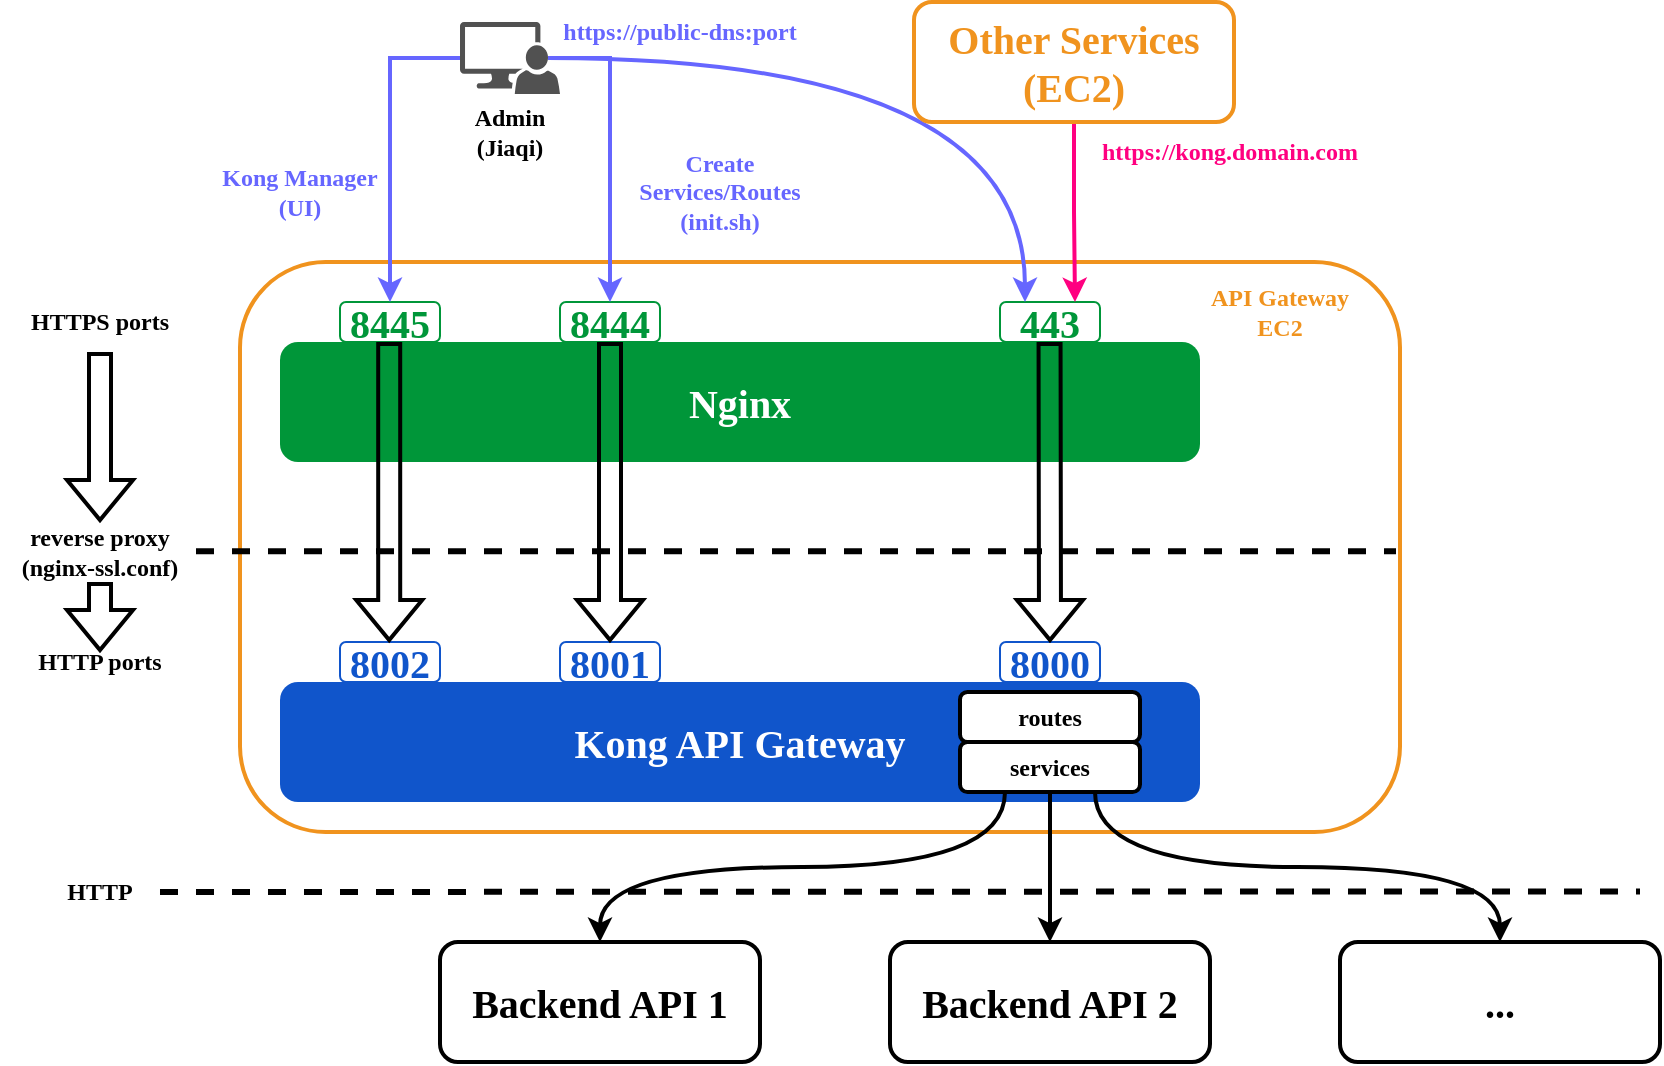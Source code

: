 <mxfile version="23.1.6" type="device">
  <diagram name="Page-1" id="Ik2K_FUDEfMaVxBem8PU">
    <mxGraphModel dx="967" dy="1712" grid="1" gridSize="10" guides="1" tooltips="1" connect="1" arrows="1" fold="1" page="1" pageScale="1" pageWidth="850" pageHeight="1100" math="0" shadow="0">
      <root>
        <mxCell id="0" />
        <mxCell id="1" parent="0" />
        <mxCell id="y-aT8dNIFvW8r2gxQ_6I-3" value="" style="rounded=1;whiteSpace=wrap;html=1;fillColor=none;strokeColor=#F0931E;strokeWidth=2;fontFamily=Ubuntu;fontStyle=1" parent="1" vertex="1">
          <mxGeometry x="190" y="70" width="580" height="285" as="geometry" />
        </mxCell>
        <mxCell id="n3ASHBQ9p4jRpmJzlmFW-1" value="&lt;font style=&quot;font-size: 20px;&quot; color=&quot;#ffffff&quot;&gt;&lt;span&gt;Kong API Gateway&lt;br&gt;&lt;/span&gt;&lt;/font&gt;" style="rounded=1;whiteSpace=wrap;html=1;fillColor=#1055CB;strokeWidth=5;strokeColor=none;fontFamily=Ubuntu;fontStyle=1" parent="1" vertex="1">
          <mxGeometry x="210" y="280" width="460" height="60" as="geometry" />
        </mxCell>
        <mxCell id="n3ASHBQ9p4jRpmJzlmFW-2" value="&lt;font style=&quot;font-size: 20px;&quot; color=&quot;#ffffff&quot;&gt;&lt;span&gt;Nginx&lt;/span&gt;&lt;/font&gt;" style="rounded=1;whiteSpace=wrap;html=1;fillColor=#009639;strokeColor=none;strokeWidth=5;fontFamily=Ubuntu;fontStyle=1" parent="1" vertex="1">
          <mxGeometry x="210" y="110" width="460" height="60" as="geometry" />
        </mxCell>
        <mxCell id="n3ASHBQ9p4jRpmJzlmFW-5" value="&lt;font color=&quot;#009639&quot; size=&quot;1&quot;&gt;&lt;span style=&quot;font-size: 20px;&quot;&gt;8444&lt;/span&gt;&lt;/font&gt;" style="rounded=1;whiteSpace=wrap;html=1;strokeColor=#009639;strokeWidth=1;fontFamily=Ubuntu;fontStyle=1" parent="1" vertex="1">
          <mxGeometry x="350" y="90" width="50" height="20" as="geometry" />
        </mxCell>
        <mxCell id="n3ASHBQ9p4jRpmJzlmFW-8" value="&lt;font color=&quot;#1055cb&quot; size=&quot;1&quot;&gt;&lt;span style=&quot;font-size: 20px;&quot;&gt;8001&lt;/span&gt;&lt;/font&gt;" style="rounded=1;whiteSpace=wrap;html=1;strokeWidth=1;strokeColor=#1055CB;fontFamily=Ubuntu;fontStyle=1" parent="1" vertex="1">
          <mxGeometry x="350" y="260" width="50" height="20" as="geometry" />
        </mxCell>
        <mxCell id="n3ASHBQ9p4jRpmJzlmFW-9" value="" style="shape=flexArrow;endArrow=classic;html=1;rounded=0;entryX=0.5;entryY=0;entryDx=0;entryDy=0;strokeWidth=2;fontFamily=Ubuntu;fontStyle=1" parent="1" target="n3ASHBQ9p4jRpmJzlmFW-8" edge="1">
          <mxGeometry width="50" height="50" relative="1" as="geometry">
            <mxPoint x="375" y="110" as="sourcePoint" />
            <mxPoint x="420" y="160" as="targetPoint" />
          </mxGeometry>
        </mxCell>
        <mxCell id="n3ASHBQ9p4jRpmJzlmFW-11" value="&lt;font color=&quot;#009639&quot; size=&quot;1&quot;&gt;&lt;span style=&quot;font-size: 20px;&quot;&gt;8445&lt;/span&gt;&lt;/font&gt;" style="rounded=1;whiteSpace=wrap;html=1;strokeColor=#009639;strokeWidth=1;fontFamily=Ubuntu;fontStyle=1" parent="1" vertex="1">
          <mxGeometry x="240" y="90" width="50" height="20" as="geometry" />
        </mxCell>
        <mxCell id="n3ASHBQ9p4jRpmJzlmFW-12" value="&lt;font color=&quot;#009639&quot; size=&quot;1&quot;&gt;&lt;span style=&quot;font-size: 20px;&quot;&gt;443&lt;/span&gt;&lt;/font&gt;" style="rounded=1;whiteSpace=wrap;html=1;strokeColor=#009639;strokeWidth=1;fontFamily=Ubuntu;fontStyle=1" parent="1" vertex="1">
          <mxGeometry x="570" y="90" width="50" height="20" as="geometry" />
        </mxCell>
        <mxCell id="n3ASHBQ9p4jRpmJzlmFW-13" value="&lt;font color=&quot;#1055cb&quot; size=&quot;1&quot;&gt;&lt;span style=&quot;font-size: 20px;&quot;&gt;8000&lt;/span&gt;&lt;/font&gt;" style="rounded=1;whiteSpace=wrap;html=1;strokeColor=#1055CB;fontFamily=Ubuntu;fontStyle=1" parent="1" vertex="1">
          <mxGeometry x="570" y="260" width="50" height="20" as="geometry" />
        </mxCell>
        <mxCell id="n3ASHBQ9p4jRpmJzlmFW-14" value="" style="shape=flexArrow;endArrow=classic;html=1;rounded=0;entryX=0.5;entryY=0;entryDx=0;entryDy=0;strokeWidth=2;fontFamily=Ubuntu;fontStyle=1" parent="1" target="n3ASHBQ9p4jRpmJzlmFW-13" edge="1">
          <mxGeometry width="50" height="50" relative="1" as="geometry">
            <mxPoint x="594.78" y="110" as="sourcePoint" />
            <mxPoint x="594.78" y="256" as="targetPoint" />
          </mxGeometry>
        </mxCell>
        <mxCell id="n3ASHBQ9p4jRpmJzlmFW-16" value="" style="endArrow=none;dashed=1;html=1;strokeWidth=3;rounded=0;fontFamily=Ubuntu;fontStyle=1" parent="1" edge="1">
          <mxGeometry width="50" height="50" relative="1" as="geometry">
            <mxPoint x="168" y="214.66" as="sourcePoint" />
            <mxPoint x="768" y="214.66" as="targetPoint" />
          </mxGeometry>
        </mxCell>
        <mxCell id="n3ASHBQ9p4jRpmJzlmFW-20" value="&lt;font&gt;&lt;span&gt;HTTPS ports&lt;/span&gt;&lt;/font&gt;" style="text;html=1;strokeColor=none;fillColor=none;align=center;verticalAlign=middle;whiteSpace=wrap;rounded=0;fontFamily=Ubuntu;fontStyle=1" parent="1" vertex="1">
          <mxGeometry x="70" y="85" width="100" height="30" as="geometry" />
        </mxCell>
        <mxCell id="n3ASHBQ9p4jRpmJzlmFW-21" value="&lt;font&gt;&lt;span&gt;HTTP ports&lt;/span&gt;&lt;/font&gt;" style="text;html=1;strokeColor=none;fillColor=none;align=center;verticalAlign=middle;whiteSpace=wrap;rounded=0;fontFamily=Ubuntu;fontStyle=1" parent="1" vertex="1">
          <mxGeometry x="70" y="255" width="100" height="30" as="geometry" />
        </mxCell>
        <mxCell id="n3ASHBQ9p4jRpmJzlmFW-22" value="" style="shape=flexArrow;endArrow=classic;html=1;rounded=0;entryX=0.5;entryY=0;entryDx=0;entryDy=0;strokeWidth=2;fontFamily=Ubuntu;fontStyle=1" parent="1" source="n3ASHBQ9p4jRpmJzlmFW-19" edge="1">
          <mxGeometry width="50" height="50" relative="1" as="geometry">
            <mxPoint x="120" y="115" as="sourcePoint" />
            <mxPoint x="120" y="265" as="targetPoint" />
          </mxGeometry>
        </mxCell>
        <mxCell id="n3ASHBQ9p4jRpmJzlmFW-23" value="" style="shape=flexArrow;endArrow=classic;html=1;rounded=0;entryX=0.5;entryY=0;entryDx=0;entryDy=0;strokeWidth=2;fontFamily=Ubuntu;fontStyle=1" parent="1" target="n3ASHBQ9p4jRpmJzlmFW-19" edge="1">
          <mxGeometry width="50" height="50" relative="1" as="geometry">
            <mxPoint x="120" y="115" as="sourcePoint" />
            <mxPoint x="120" y="265" as="targetPoint" />
          </mxGeometry>
        </mxCell>
        <mxCell id="n3ASHBQ9p4jRpmJzlmFW-19" value="&lt;font style=&quot;font-size: 12px;&quot;&gt;&lt;span&gt;reverse proxy&lt;br&gt;(nginx-ssl.conf)&lt;/span&gt;&lt;/font&gt;" style="text;html=1;strokeColor=none;fillColor=none;align=center;verticalAlign=middle;whiteSpace=wrap;rounded=0;fontFamily=Ubuntu;fontStyle=1" parent="1" vertex="1">
          <mxGeometry x="70" y="200" width="100" height="30" as="geometry" />
        </mxCell>
        <mxCell id="n3ASHBQ9p4jRpmJzlmFW-25" value="&lt;font color=&quot;#1055cb&quot; size=&quot;1&quot;&gt;&lt;span style=&quot;font-size: 20px;&quot;&gt;8002&lt;/span&gt;&lt;/font&gt;" style="rounded=1;whiteSpace=wrap;html=1;strokeColor=#1055CB;strokeWidth=1;fontFamily=Ubuntu;fontStyle=1" parent="1" vertex="1">
          <mxGeometry x="240" y="260" width="50" height="20" as="geometry" />
        </mxCell>
        <mxCell id="n3ASHBQ9p4jRpmJzlmFW-33" style="edgeStyle=orthogonalEdgeStyle;rounded=0;orthogonalLoop=1;jettySize=auto;html=1;strokeWidth=2;strokeColor=#6666FF;fontFamily=Ubuntu;fontStyle=1" parent="1" source="n3ASHBQ9p4jRpmJzlmFW-26" target="n3ASHBQ9p4jRpmJzlmFW-11" edge="1">
          <mxGeometry relative="1" as="geometry" />
        </mxCell>
        <mxCell id="n3ASHBQ9p4jRpmJzlmFW-34" style="edgeStyle=orthogonalEdgeStyle;rounded=0;orthogonalLoop=1;jettySize=auto;html=1;exitX=0.88;exitY=0.5;exitDx=0;exitDy=0;exitPerimeter=0;entryX=0.5;entryY=0;entryDx=0;entryDy=0;strokeWidth=2;strokeColor=#6666FF;fontFamily=Ubuntu;fontStyle=1" parent="1" source="n3ASHBQ9p4jRpmJzlmFW-26" target="n3ASHBQ9p4jRpmJzlmFW-5" edge="1">
          <mxGeometry relative="1" as="geometry">
            <Array as="points">
              <mxPoint x="375" y="-32" />
            </Array>
          </mxGeometry>
        </mxCell>
        <mxCell id="DlEQ8cs7nJmiTjEANZ0X-2" style="edgeStyle=orthogonalEdgeStyle;rounded=0;orthogonalLoop=1;jettySize=auto;html=1;exitX=0.88;exitY=0.5;exitDx=0;exitDy=0;exitPerimeter=0;entryX=0.25;entryY=0;entryDx=0;entryDy=0;curved=1;strokeWidth=2;strokeColor=#6666FF;fontFamily=Ubuntu;fontStyle=1" parent="1" source="n3ASHBQ9p4jRpmJzlmFW-26" target="n3ASHBQ9p4jRpmJzlmFW-12" edge="1">
          <mxGeometry relative="1" as="geometry" />
        </mxCell>
        <mxCell id="n3ASHBQ9p4jRpmJzlmFW-26" value="" style="sketch=0;pointerEvents=1;shadow=0;dashed=0;html=1;strokeColor=none;labelPosition=center;verticalLabelPosition=bottom;verticalAlign=top;align=center;fillColor=#515151;shape=mxgraph.mscae.system_center.admin_console;fontFamily=Ubuntu;fontStyle=1" parent="1" vertex="1">
          <mxGeometry x="300" y="-50" width="50" height="36" as="geometry" />
        </mxCell>
        <mxCell id="n3ASHBQ9p4jRpmJzlmFW-27" value="&lt;font&gt;&lt;span&gt;Admin&lt;br&gt;(Jiaqi)&lt;br&gt;&lt;/span&gt;&lt;/font&gt;" style="text;html=1;strokeColor=none;fillColor=none;align=center;verticalAlign=middle;whiteSpace=wrap;rounded=0;fontFamily=Ubuntu;fontStyle=1" parent="1" vertex="1">
          <mxGeometry x="275" y="-10" width="100" height="30" as="geometry" />
        </mxCell>
        <mxCell id="n3ASHBQ9p4jRpmJzlmFW-35" value="&lt;font&gt;&lt;span&gt;Kong Manager&lt;br&gt;(UI)&lt;br&gt;&lt;/span&gt;&lt;/font&gt;" style="text;html=1;strokeColor=none;fillColor=none;align=center;verticalAlign=middle;whiteSpace=wrap;rounded=0;fontColor=#6666FF;fontFamily=Ubuntu;fontStyle=1" parent="1" vertex="1">
          <mxGeometry x="170" y="20" width="100" height="30" as="geometry" />
        </mxCell>
        <mxCell id="n3ASHBQ9p4jRpmJzlmFW-36" value="&lt;font&gt;&lt;span&gt;Create Services/Routes&lt;br&gt;(init.sh)&lt;br&gt;&lt;/span&gt;&lt;/font&gt;" style="text;html=1;strokeColor=none;fillColor=none;align=center;verticalAlign=middle;whiteSpace=wrap;rounded=0;fontColor=#6666FF;fontFamily=Ubuntu;fontStyle=1" parent="1" vertex="1">
          <mxGeometry x="380" y="20" width="100" height="30" as="geometry" />
        </mxCell>
        <mxCell id="DlEQ8cs7nJmiTjEANZ0X-3" style="edgeStyle=orthogonalEdgeStyle;rounded=0;orthogonalLoop=1;jettySize=auto;html=1;exitX=0.5;exitY=1;exitDx=0;exitDy=0;entryX=0.75;entryY=0;entryDx=0;entryDy=0;strokeWidth=2;strokeColor=#FF0080;fontFamily=Ubuntu;fontStyle=1" parent="1" source="n3ASHBQ9p4jRpmJzlmFW-37" target="n3ASHBQ9p4jRpmJzlmFW-12" edge="1">
          <mxGeometry relative="1" as="geometry" />
        </mxCell>
        <mxCell id="n3ASHBQ9p4jRpmJzlmFW-37" value="&lt;font color=&quot;#f0931e&quot; style=&quot;font-size: 20px;&quot;&gt;&lt;span&gt;Other Services&lt;br&gt;(EC2)&lt;br&gt;&lt;/span&gt;&lt;/font&gt;" style="rounded=1;whiteSpace=wrap;html=1;strokeWidth=2;strokeColor=#F0931E;fontFamily=Ubuntu;fontStyle=1" parent="1" vertex="1">
          <mxGeometry x="527" y="-60" width="160" height="60" as="geometry" />
        </mxCell>
        <mxCell id="n3ASHBQ9p4jRpmJzlmFW-41" value="&lt;font&gt;&lt;span style=&quot;font-size: 20px;&quot;&gt;&lt;span&gt;Backend API 2&lt;/span&gt;&lt;/span&gt;&lt;/font&gt;" style="rounded=1;whiteSpace=wrap;html=1;strokeWidth=2;fontFamily=Ubuntu;fontStyle=1" parent="1" vertex="1">
          <mxGeometry x="515" y="410" width="160" height="60" as="geometry" />
        </mxCell>
        <mxCell id="n3ASHBQ9p4jRpmJzlmFW-42" value="&lt;font&gt;&lt;span style=&quot;font-size: 20px;&quot;&gt;&lt;span&gt;...&lt;/span&gt;&lt;/span&gt;&lt;/font&gt;" style="rounded=1;whiteSpace=wrap;html=1;strokeWidth=2;fontFamily=Ubuntu;fontStyle=1" parent="1" vertex="1">
          <mxGeometry x="740" y="410" width="160" height="60" as="geometry" />
        </mxCell>
        <mxCell id="n3ASHBQ9p4jRpmJzlmFW-43" value="&lt;font&gt;&lt;span style=&quot;font-size: 20px;&quot;&gt;&lt;span&gt;Backend API 1&lt;/span&gt;&lt;/span&gt;&lt;/font&gt;" style="rounded=1;whiteSpace=wrap;html=1;strokeWidth=2;fontFamily=Ubuntu;fontStyle=1" parent="1" vertex="1">
          <mxGeometry x="290" y="410" width="160" height="60" as="geometry" />
        </mxCell>
        <mxCell id="n3ASHBQ9p4jRpmJzlmFW-45" value="&lt;font&gt;&lt;span&gt;routes&lt;/span&gt;&lt;/font&gt;" style="rounded=1;whiteSpace=wrap;html=1;strokeWidth=2;fontFamily=Ubuntu;fontStyle=1" parent="1" vertex="1">
          <mxGeometry x="550" y="285" width="90" height="25" as="geometry" />
        </mxCell>
        <mxCell id="n3ASHBQ9p4jRpmJzlmFW-49" style="edgeStyle=orthogonalEdgeStyle;rounded=0;orthogonalLoop=1;jettySize=auto;html=1;exitX=0.75;exitY=1;exitDx=0;exitDy=0;entryX=0.5;entryY=0;entryDx=0;entryDy=0;strokeWidth=2;curved=1;fontFamily=Ubuntu;fontStyle=1" parent="1" source="n3ASHBQ9p4jRpmJzlmFW-46" target="n3ASHBQ9p4jRpmJzlmFW-42" edge="1">
          <mxGeometry relative="1" as="geometry" />
        </mxCell>
        <mxCell id="n3ASHBQ9p4jRpmJzlmFW-50" style="edgeStyle=orthogonalEdgeStyle;rounded=0;orthogonalLoop=1;jettySize=auto;html=1;exitX=0.5;exitY=1;exitDx=0;exitDy=0;strokeWidth=2;fontFamily=Ubuntu;fontStyle=1" parent="1" source="n3ASHBQ9p4jRpmJzlmFW-46" target="n3ASHBQ9p4jRpmJzlmFW-41" edge="1">
          <mxGeometry relative="1" as="geometry" />
        </mxCell>
        <mxCell id="n3ASHBQ9p4jRpmJzlmFW-51" style="edgeStyle=orthogonalEdgeStyle;rounded=0;orthogonalLoop=1;jettySize=auto;html=1;exitX=0.25;exitY=1;exitDx=0;exitDy=0;strokeWidth=2;curved=1;fontFamily=Ubuntu;fontStyle=1" parent="1" source="n3ASHBQ9p4jRpmJzlmFW-46" target="n3ASHBQ9p4jRpmJzlmFW-43" edge="1">
          <mxGeometry relative="1" as="geometry" />
        </mxCell>
        <mxCell id="n3ASHBQ9p4jRpmJzlmFW-46" value="&lt;font&gt;&lt;span&gt;services&lt;/span&gt;&lt;/font&gt;" style="rounded=1;whiteSpace=wrap;html=1;strokeWidth=2;fontFamily=Ubuntu;fontStyle=1" parent="1" vertex="1">
          <mxGeometry x="550" y="310" width="90" height="25" as="geometry" />
        </mxCell>
        <mxCell id="n3ASHBQ9p4jRpmJzlmFW-52" value="" style="shape=flexArrow;endArrow=classic;html=1;rounded=0;entryX=0.5;entryY=0;entryDx=0;entryDy=0;strokeWidth=2;fontFamily=Ubuntu;fontStyle=1" parent="1" edge="1">
          <mxGeometry width="50" height="50" relative="1" as="geometry">
            <mxPoint x="264.6" y="110" as="sourcePoint" />
            <mxPoint x="264.6" y="260" as="targetPoint" />
          </mxGeometry>
        </mxCell>
        <mxCell id="y-aT8dNIFvW8r2gxQ_6I-4" value="&lt;font color=&quot;#f0931e&quot;&gt;&lt;span&gt;API Gateway&lt;br&gt;EC2&lt;/span&gt;&lt;/font&gt;" style="text;html=1;strokeColor=none;fillColor=none;align=center;verticalAlign=middle;whiteSpace=wrap;rounded=0;fontFamily=Ubuntu;fontStyle=1" parent="1" vertex="1">
          <mxGeometry x="660" y="80" width="100" height="30" as="geometry" />
        </mxCell>
        <mxCell id="y-aT8dNIFvW8r2gxQ_6I-5" value="&lt;font&gt;&lt;span&gt;HTTP&lt;/span&gt;&lt;/font&gt;" style="text;html=1;strokeColor=none;fillColor=none;align=center;verticalAlign=middle;whiteSpace=wrap;rounded=0;fontFamily=Ubuntu;fontStyle=1" parent="1" vertex="1">
          <mxGeometry x="95" y="370" width="50" height="30" as="geometry" />
        </mxCell>
        <mxCell id="y-aT8dNIFvW8r2gxQ_6I-6" value="" style="endArrow=none;dashed=1;html=1;strokeWidth=3;rounded=0;fontFamily=Ubuntu;fontStyle=1" parent="1" edge="1">
          <mxGeometry width="50" height="50" relative="1" as="geometry">
            <mxPoint x="150" y="385" as="sourcePoint" />
            <mxPoint x="890" y="384.7" as="targetPoint" />
          </mxGeometry>
        </mxCell>
        <mxCell id="DlEQ8cs7nJmiTjEANZ0X-1" value="&lt;font&gt;&lt;span&gt;&lt;font color=&quot;#ff0080&quot;&gt;https://kong.domain.com&lt;/font&gt;&lt;br&gt;&lt;/span&gt;&lt;/font&gt;" style="text;html=1;strokeColor=none;fillColor=none;align=center;verticalAlign=middle;whiteSpace=wrap;rounded=0;fontFamily=Ubuntu;fontStyle=1" parent="1" vertex="1">
          <mxGeometry x="620" width="130" height="30" as="geometry" />
        </mxCell>
        <mxCell id="DlEQ8cs7nJmiTjEANZ0X-4" value="&lt;font&gt;&lt;span&gt;&lt;font color=&quot;#6666ff&quot;&gt;https://public-dns:port&lt;/font&gt;&lt;br&gt;&lt;/span&gt;&lt;/font&gt;" style="text;html=1;strokeColor=none;fillColor=none;align=center;verticalAlign=middle;whiteSpace=wrap;rounded=0;fontFamily=Ubuntu;fontStyle=1" parent="1" vertex="1">
          <mxGeometry x="330" y="-60" width="160" height="30" as="geometry" />
        </mxCell>
      </root>
    </mxGraphModel>
  </diagram>
</mxfile>
